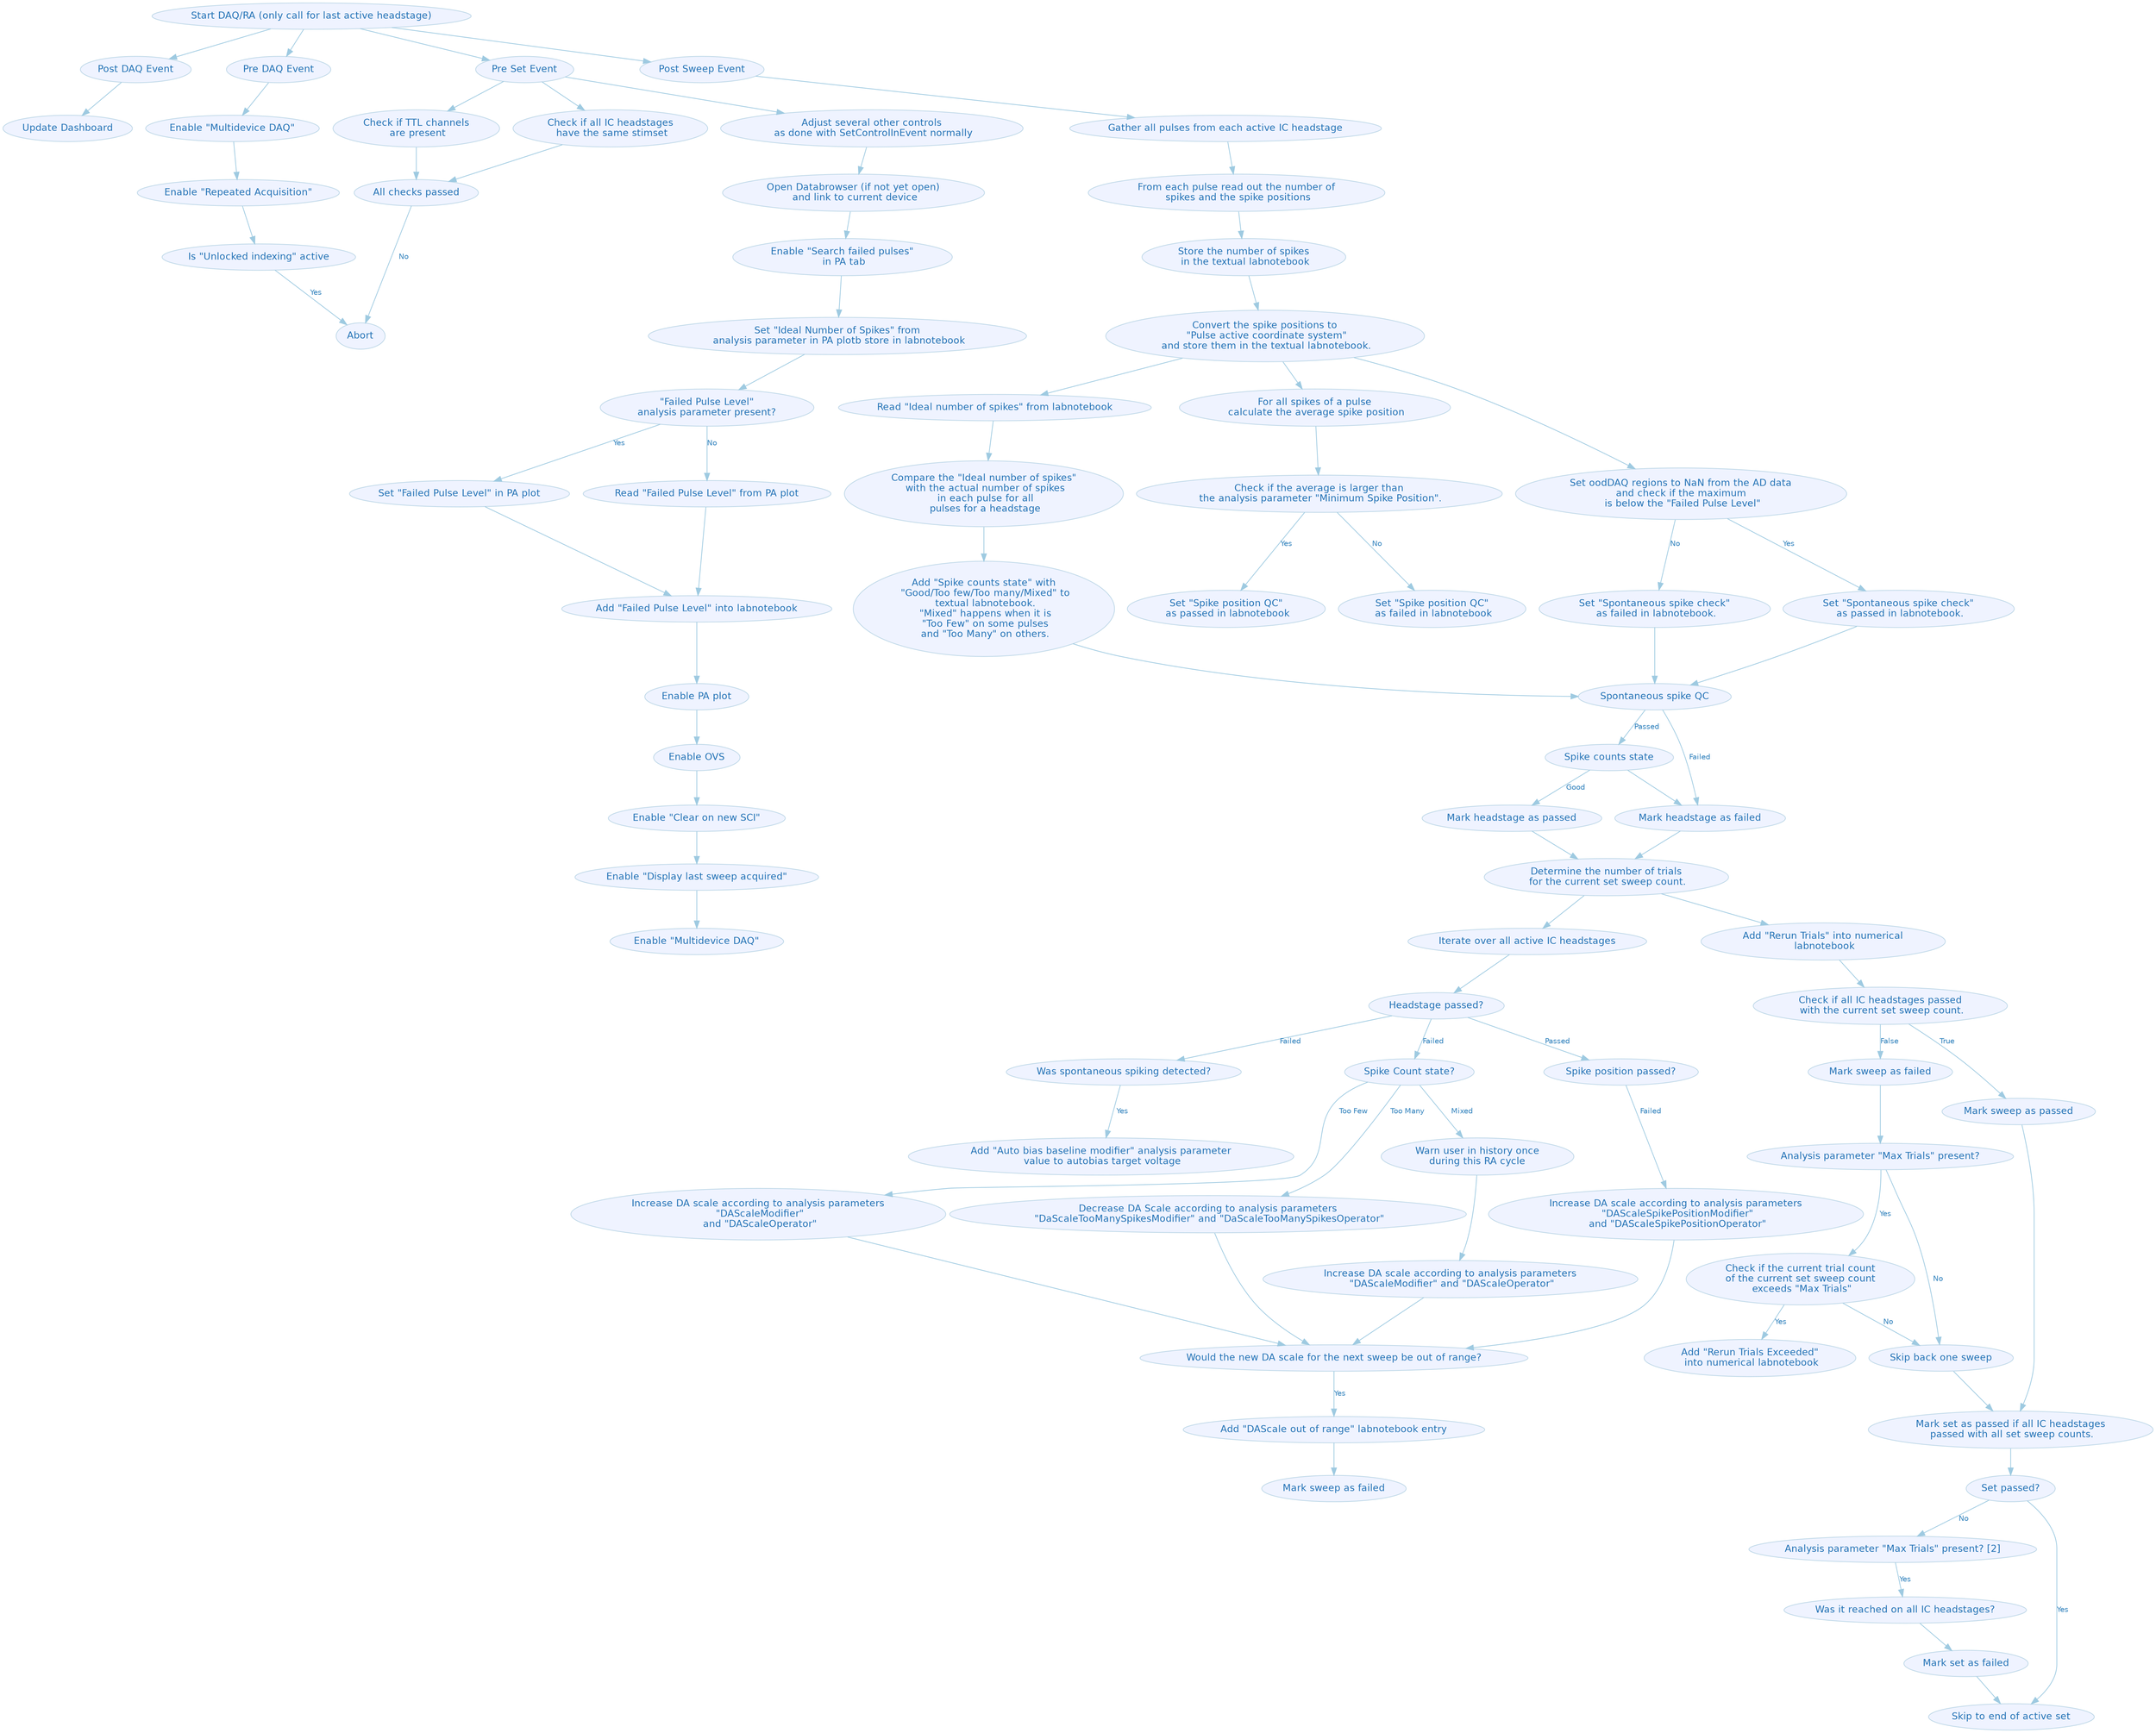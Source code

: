 digraph G {
	graph [center=true,
		color=white,
		compound=true,
		fontcolor=black,
		fontname=Helvetica,
		fontsize=14,
		penwidth=0.1,
		ratio="0,01"
	];
	node [color="#bdd7e7",
		fillcolor="#eff3ff",
		fontcolor="#2171b5",
		fontname=Helvetica,
		fontsize=13,
		label="\N",
		shape=ellipse,
		style=filled
	];
	edge [color="#9ecae1",
		fontcolor="#3182bd",
		fontname=Helvetica,
		fontsize=10,
		style=solid
	];
	"Start DAQ/RA (only call for last active headstage)" -> "Post DAQ Event";
	"Prepare DAQ"	[label="Pre DAQ Event"];
	"Start DAQ/RA (only call for last active headstage)" -> "Prepare DAQ";
	"Start DAQ/RA (only call for last active headstage)" -> "Pre Set Event";
	"Start DAQ/RA (only call for last active headstage)" -> "Post Sweep Event";
	"Post DAQ Event" -> "Update Dashboard";
	n45	[label="Enable \"Multidevice DAQ\""];
	"Prepare DAQ" -> n45;
	n36	[label="Check if TTL channels\n are present"];
	"Pre Set Event" -> n36;
	n39	[label="Check if all IC headstages\n have the same stimset"];
	"Pre Set Event" -> n39;
	n44	[label="Adjust several other controls\n as done with SetControlInEvent normally"];
	"Pre Set Event" -> n44;
	n80	[label="Gather all pulses from each active IC headstage"];
	"Post Sweep Event" -> n80;
	n46	[label="Enable \"Repeated Acquisition\""];
	n45 -> n46;
	n36 -> "All checks passed";
	n39 -> "All checks passed";
	n34	[label="Open Databrowser (if not yet open)\n and link to current device"];
	n44 -> n34;
	n84	[label="From each pulse read out the number of\n spikes and the spike positions"];
	n80 -> n84;
	n47	[label="Is \"Unlocked indexing\" active"];
	n46 -> n47;
	"All checks passed" -> Abort	[label=No];
	n35	[label="Enable \"Search failed pulses\"\n in PA tab"];
	n34 -> n35;
	n86	[label="Store the number of spikes\n in the textual labnotebook"];
	n84 -> n86;
	n47 -> Abort	[label=Yes];
	n38	[label="Set \"Ideal Number of Spikes\" from\n analysis parameter in PA plot\b store in labnotebook"];
	n35 -> n38;
	n87	[label="Convert the spike positions to\n \"Pulse active coordinate system\"\n and store them in the textual labnotebook."];
	n86 -> n87;
	n69	[label="\"Failed Pulse Level\"\nanalysis parameter present?"];
	n38 -> n69;
	n85	[label="Set oodDAQ regions to NaN from the AD data\nand check if the maximum\n is below the \"Failed Pulse Level\""];
	n87 -> n85;
	n78	[label="Read \"Ideal number of spikes\" from labnotebook"];
	n87 -> n78;
	n92	[label="For all spikes of a pulse\n calculate the average spike position"];
	n87 -> n92;
	n71	[label="Read \"Failed Pulse Level\" from PA plot"];
	n69 -> n71	[label=No];
	n72	[label="Set \"Failed Pulse Level\" in PA plot"];
	n69 -> n72	[label=Yes];
	n61	[label="Set \"Spontaneous spike check\"\n as passed in labnotebook."];
	n85 -> n61	[label=Yes];
	n64	[label="Set \"Spontaneous spike check\"\n as failed in labnotebook."];
	n85 -> n64	[label=No];
	n93	[label="Compare the \"Ideal number of spikes\"\n with the actual number of spikes\n in each pulse for all\n pulses for a headstage"];
	n78 -> n93;
	n89	[label="Check if the average is larger than\n the analysis parameter \"Minimum Spike Position\"."];
	n92 -> n89;
	n60	[label="Add \"Failed Pulse Level\" into labnotebook"];
	n71 -> n60;
	n72 -> n60;
	n99	[label="Spontaneous spike QC"];
	n61 -> n99;
	n64 -> n99;
	n97	[label="Add \"Spike counts state\" with\n \"Good/Too few/Too many/Mixed\" to\n textual labnotebook.\n \"Mixed\" happens when it is\n \"Too Few\" \
on some pulses\n and \"Too Many\" on others."];
	n93 -> n97;
	n91	[label="Set \"Spike position QC\"\n as failed in labnotebook"];
	n89 -> n91	[label=No];
	n98	[label="Set \"Spike position QC\"\n as passed in labnotebook"];
	n89 -> n98	[label=Yes];
	n40	[label="Enable PA plot"];
	n60 -> n40;
	n100	[label="Mark headstage as failed"];
	n99 -> n100	[label=Failed];
	n101	[label="Spike counts state"];
	n99 -> n101	[label=Passed];
	n97 -> n99;
	n42	[label="Enable OVS"];
	n40 -> n42;
	n58	[label="Determine the number of trials\n for the current set sweep count."];
	n100 -> n58;
	n101 -> n100;
	n103	[label="Mark headstage as passed"];
	n101 -> n103	[label=Good];
	n43	[label="Enable \"Clear on new SCI\""];
	n42 -> n43;
	n59	[label="Add \"Rerun Trials\" into numerical\n labnotebook"];
	n58 -> n59;
	n73	[label="Iterate over all active IC headstages"];
	n58 -> n73;
	n103 -> n58;
	n41	[label="Enable \"Display last sweep acquired\""];
	n43 -> n41;
	n51	[label="Check if all IC headstages passed\n with the current set sweep count."];
	n59 -> n51;
	n88	[label="Headstage passed?"];
	n73 -> n88;
	n41 -> "Enable \"Multidevice DAQ\"";
	n52	[label="Mark sweep as passed"];
	n51 -> n52	[label=True];
	n53	[label="Mark sweep as failed"];
	n51 -> n53	[label=False];
	n74	[label="Was spontaneous spiking detected?"];
	n88 -> n74	[label=Failed];
	n79	[label="Spike Count state?"];
	n88 -> n79	[label=Failed];
	n94	[label="Spike position passed?"];
	n88 -> n94	[label=Passed];
	n63	[label="Mark set as passed if all IC headstages\n passed with all set sweep counts."];
	n52 -> n63;
	n54	[label="Analysis parameter \"Max Trials\" present?"];
	n53 -> n54;
	n75	[label="Add \"Auto bias baseline modifier\" analysis parameter\n value to autobias target voltage"];
	n74 -> n75	[label=Yes];
	n81	[label="Decrease DA Scale according to analysis parameters\n \"DaScaleTooManySpikesModifier\" and \"DaScaleTooManySpikesOperator\""];
	n79 -> n81	[label="Too Many"];
	n82	[label="Warn user in history once\nduring this RA cycle"];
	n79 -> n82	[label=Mixed];
	n83	[label="Increase DA scale according to analysis parameters\n \"DAScaleModifier\"\n and \"DAScaleOperator\""];
	n79 -> n83	[label="Too Few"];
	n77	[label="Increase DA scale according to analysis parameters\n \"DAScaleSpikePositionModifier\"\n and \"DAScaleSpikePositionOperator\""];
	n94 -> n77	[label=Failed];
	n70	[label="Set passed?"];
	n63 -> n70;
	n55	[label="Check if the current trial count\nof the current set sweep count\n exceeds \"Max Trials\""];
	n54 -> n55	[label=Yes];
	n56	[label="Skip back one sweep"];
	n54 -> n56	[label=No];
	n76	[label="Would the new DA scale for the next sweep be out of range?"];
	n81 -> n76;
	n62	[label="Increase DA scale according to analysis parameters\n \"DAScaleModifier\" and \"DAScaleOperator\""];
	n82 -> n62;
	n83 -> n76;
	n77 -> n76;
	n65	[label="Analysis parameter \"Max Trials\" present? [2]"];
	n70 -> n65	[label=No];
	n68	[label="Skip to end of active set"];
	n70 -> n68	[label=Yes];
	n55 -> n56	[label=No];
	n57	[label="Add \"Rerun Trials Exceeded\"\n into numerical labnotebook"];
	n55 -> n57	[label=Yes];
	n56 -> n63;
	n90	[label="Add \"DAScale out of range\" labnotebook entry"];
	n76 -> n90	[label=Yes];
	n62 -> n76;
	n66	[label="Was it reached on all IC headstages?"];
	n65 -> n66	[label=Yes];
	n67	[label="Mark set as failed"];
	n66 -> n67;
	n67 -> n68;
	n96	[label="Mark sweep as failed"];
	n90 -> n96;
}
